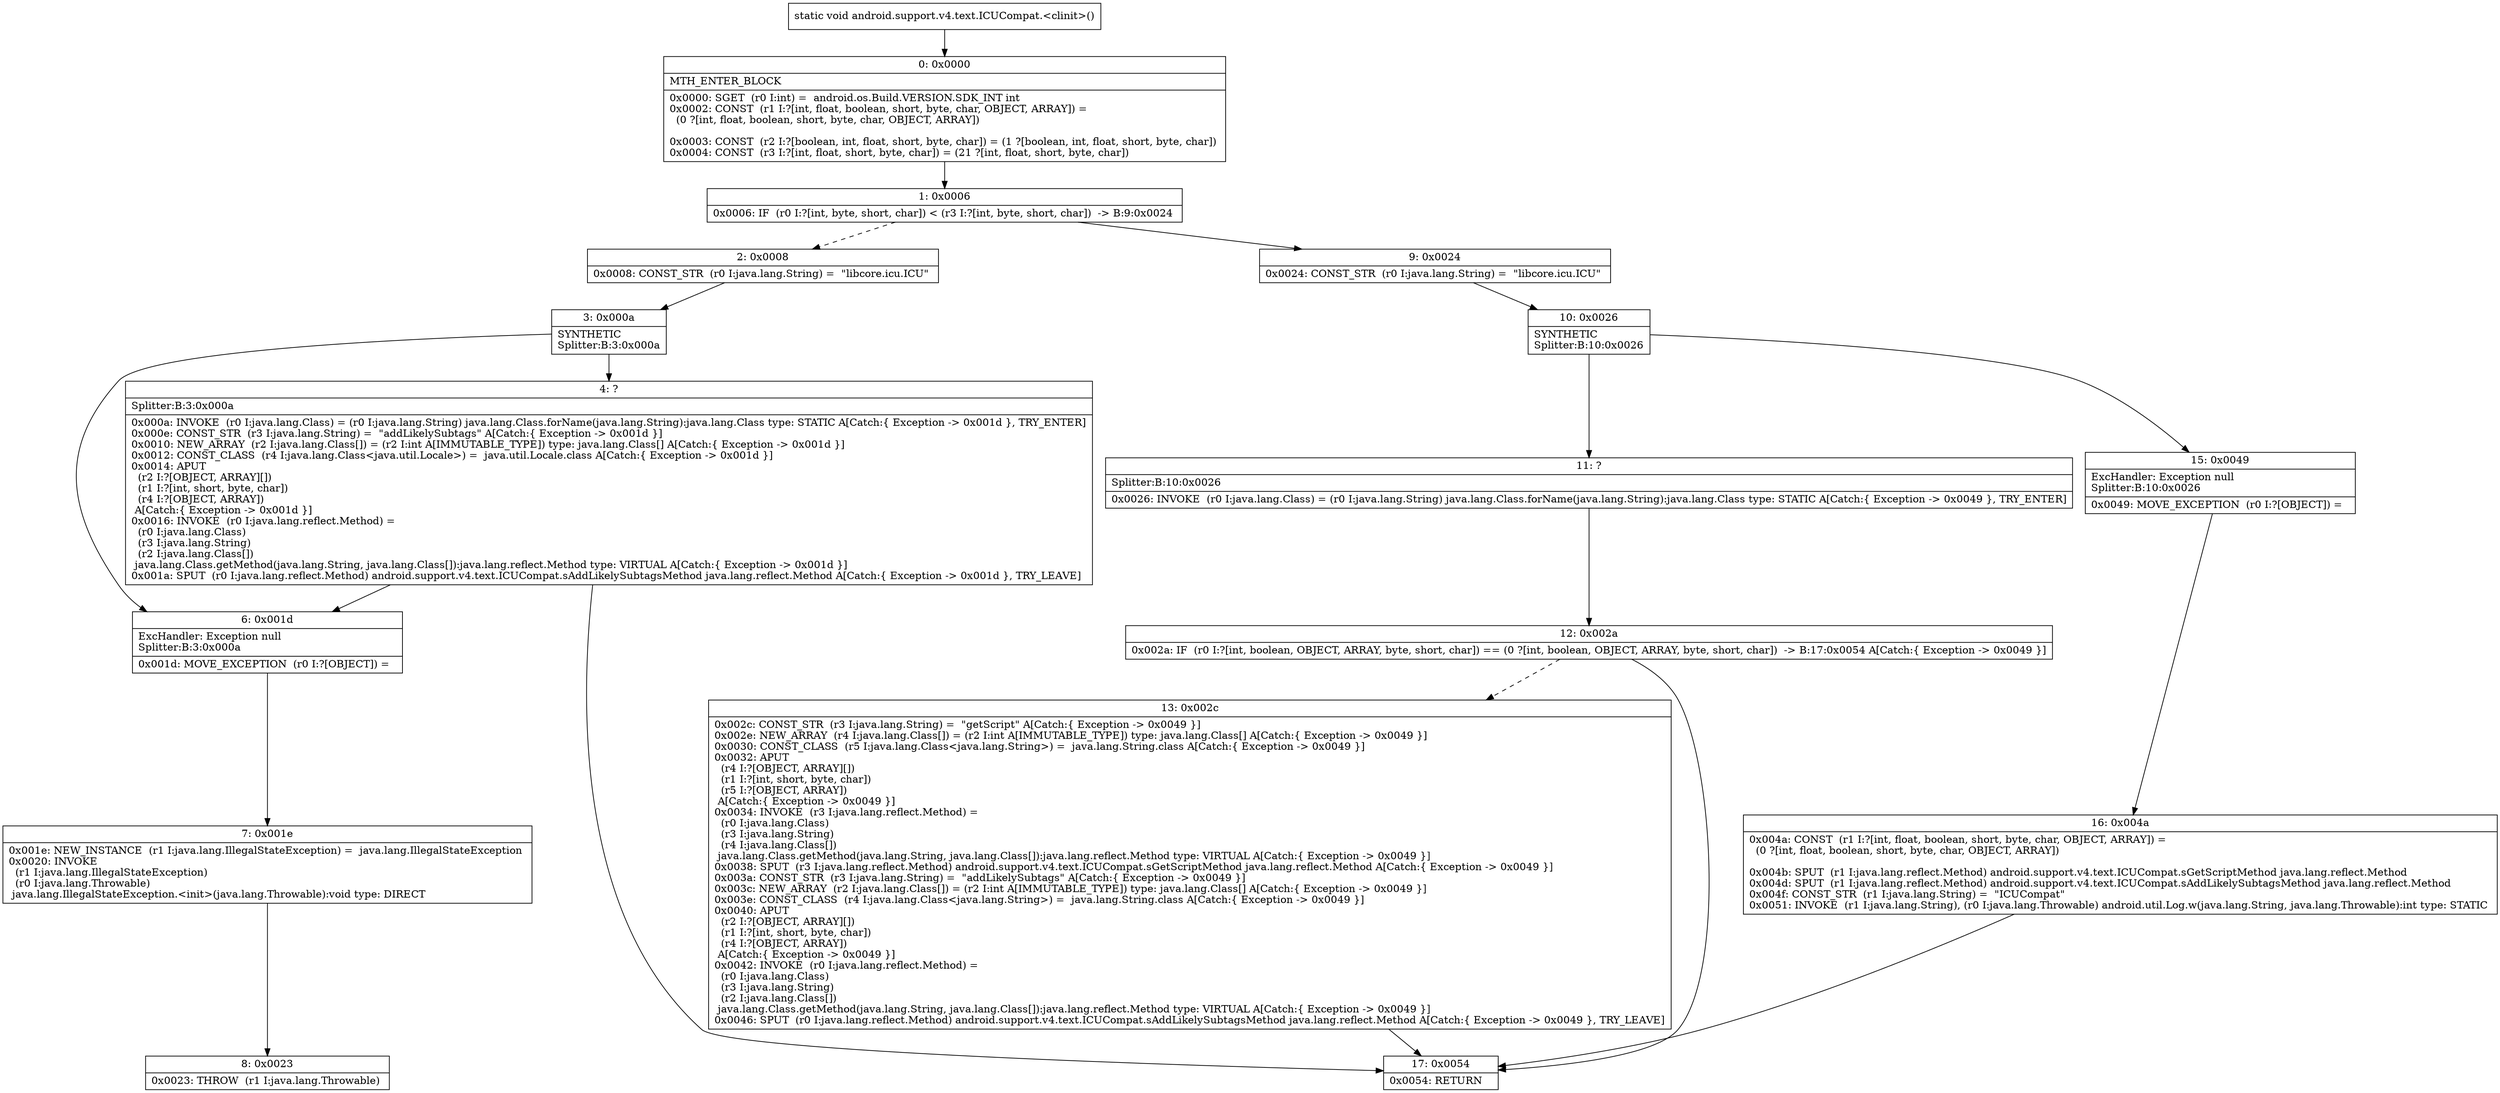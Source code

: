 digraph "CFG forandroid.support.v4.text.ICUCompat.\<clinit\>()V" {
Node_0 [shape=record,label="{0\:\ 0x0000|MTH_ENTER_BLOCK\l|0x0000: SGET  (r0 I:int) =  android.os.Build.VERSION.SDK_INT int \l0x0002: CONST  (r1 I:?[int, float, boolean, short, byte, char, OBJECT, ARRAY]) = \l  (0 ?[int, float, boolean, short, byte, char, OBJECT, ARRAY])\l \l0x0003: CONST  (r2 I:?[boolean, int, float, short, byte, char]) = (1 ?[boolean, int, float, short, byte, char]) \l0x0004: CONST  (r3 I:?[int, float, short, byte, char]) = (21 ?[int, float, short, byte, char]) \l}"];
Node_1 [shape=record,label="{1\:\ 0x0006|0x0006: IF  (r0 I:?[int, byte, short, char]) \< (r3 I:?[int, byte, short, char])  \-\> B:9:0x0024 \l}"];
Node_2 [shape=record,label="{2\:\ 0x0008|0x0008: CONST_STR  (r0 I:java.lang.String) =  \"libcore.icu.ICU\" \l}"];
Node_3 [shape=record,label="{3\:\ 0x000a|SYNTHETIC\lSplitter:B:3:0x000a\l}"];
Node_4 [shape=record,label="{4\:\ ?|Splitter:B:3:0x000a\l|0x000a: INVOKE  (r0 I:java.lang.Class) = (r0 I:java.lang.String) java.lang.Class.forName(java.lang.String):java.lang.Class type: STATIC A[Catch:\{ Exception \-\> 0x001d \}, TRY_ENTER]\l0x000e: CONST_STR  (r3 I:java.lang.String) =  \"addLikelySubtags\" A[Catch:\{ Exception \-\> 0x001d \}]\l0x0010: NEW_ARRAY  (r2 I:java.lang.Class[]) = (r2 I:int A[IMMUTABLE_TYPE]) type: java.lang.Class[] A[Catch:\{ Exception \-\> 0x001d \}]\l0x0012: CONST_CLASS  (r4 I:java.lang.Class\<java.util.Locale\>) =  java.util.Locale.class A[Catch:\{ Exception \-\> 0x001d \}]\l0x0014: APUT  \l  (r2 I:?[OBJECT, ARRAY][])\l  (r1 I:?[int, short, byte, char])\l  (r4 I:?[OBJECT, ARRAY])\l A[Catch:\{ Exception \-\> 0x001d \}]\l0x0016: INVOKE  (r0 I:java.lang.reflect.Method) = \l  (r0 I:java.lang.Class)\l  (r3 I:java.lang.String)\l  (r2 I:java.lang.Class[])\l java.lang.Class.getMethod(java.lang.String, java.lang.Class[]):java.lang.reflect.Method type: VIRTUAL A[Catch:\{ Exception \-\> 0x001d \}]\l0x001a: SPUT  (r0 I:java.lang.reflect.Method) android.support.v4.text.ICUCompat.sAddLikelySubtagsMethod java.lang.reflect.Method A[Catch:\{ Exception \-\> 0x001d \}, TRY_LEAVE]\l}"];
Node_6 [shape=record,label="{6\:\ 0x001d|ExcHandler: Exception null\lSplitter:B:3:0x000a\l|0x001d: MOVE_EXCEPTION  (r0 I:?[OBJECT]) =  \l}"];
Node_7 [shape=record,label="{7\:\ 0x001e|0x001e: NEW_INSTANCE  (r1 I:java.lang.IllegalStateException) =  java.lang.IllegalStateException \l0x0020: INVOKE  \l  (r1 I:java.lang.IllegalStateException)\l  (r0 I:java.lang.Throwable)\l java.lang.IllegalStateException.\<init\>(java.lang.Throwable):void type: DIRECT \l}"];
Node_8 [shape=record,label="{8\:\ 0x0023|0x0023: THROW  (r1 I:java.lang.Throwable) \l}"];
Node_9 [shape=record,label="{9\:\ 0x0024|0x0024: CONST_STR  (r0 I:java.lang.String) =  \"libcore.icu.ICU\" \l}"];
Node_10 [shape=record,label="{10\:\ 0x0026|SYNTHETIC\lSplitter:B:10:0x0026\l}"];
Node_11 [shape=record,label="{11\:\ ?|Splitter:B:10:0x0026\l|0x0026: INVOKE  (r0 I:java.lang.Class) = (r0 I:java.lang.String) java.lang.Class.forName(java.lang.String):java.lang.Class type: STATIC A[Catch:\{ Exception \-\> 0x0049 \}, TRY_ENTER]\l}"];
Node_12 [shape=record,label="{12\:\ 0x002a|0x002a: IF  (r0 I:?[int, boolean, OBJECT, ARRAY, byte, short, char]) == (0 ?[int, boolean, OBJECT, ARRAY, byte, short, char])  \-\> B:17:0x0054 A[Catch:\{ Exception \-\> 0x0049 \}]\l}"];
Node_13 [shape=record,label="{13\:\ 0x002c|0x002c: CONST_STR  (r3 I:java.lang.String) =  \"getScript\" A[Catch:\{ Exception \-\> 0x0049 \}]\l0x002e: NEW_ARRAY  (r4 I:java.lang.Class[]) = (r2 I:int A[IMMUTABLE_TYPE]) type: java.lang.Class[] A[Catch:\{ Exception \-\> 0x0049 \}]\l0x0030: CONST_CLASS  (r5 I:java.lang.Class\<java.lang.String\>) =  java.lang.String.class A[Catch:\{ Exception \-\> 0x0049 \}]\l0x0032: APUT  \l  (r4 I:?[OBJECT, ARRAY][])\l  (r1 I:?[int, short, byte, char])\l  (r5 I:?[OBJECT, ARRAY])\l A[Catch:\{ Exception \-\> 0x0049 \}]\l0x0034: INVOKE  (r3 I:java.lang.reflect.Method) = \l  (r0 I:java.lang.Class)\l  (r3 I:java.lang.String)\l  (r4 I:java.lang.Class[])\l java.lang.Class.getMethod(java.lang.String, java.lang.Class[]):java.lang.reflect.Method type: VIRTUAL A[Catch:\{ Exception \-\> 0x0049 \}]\l0x0038: SPUT  (r3 I:java.lang.reflect.Method) android.support.v4.text.ICUCompat.sGetScriptMethod java.lang.reflect.Method A[Catch:\{ Exception \-\> 0x0049 \}]\l0x003a: CONST_STR  (r3 I:java.lang.String) =  \"addLikelySubtags\" A[Catch:\{ Exception \-\> 0x0049 \}]\l0x003c: NEW_ARRAY  (r2 I:java.lang.Class[]) = (r2 I:int A[IMMUTABLE_TYPE]) type: java.lang.Class[] A[Catch:\{ Exception \-\> 0x0049 \}]\l0x003e: CONST_CLASS  (r4 I:java.lang.Class\<java.lang.String\>) =  java.lang.String.class A[Catch:\{ Exception \-\> 0x0049 \}]\l0x0040: APUT  \l  (r2 I:?[OBJECT, ARRAY][])\l  (r1 I:?[int, short, byte, char])\l  (r4 I:?[OBJECT, ARRAY])\l A[Catch:\{ Exception \-\> 0x0049 \}]\l0x0042: INVOKE  (r0 I:java.lang.reflect.Method) = \l  (r0 I:java.lang.Class)\l  (r3 I:java.lang.String)\l  (r2 I:java.lang.Class[])\l java.lang.Class.getMethod(java.lang.String, java.lang.Class[]):java.lang.reflect.Method type: VIRTUAL A[Catch:\{ Exception \-\> 0x0049 \}]\l0x0046: SPUT  (r0 I:java.lang.reflect.Method) android.support.v4.text.ICUCompat.sAddLikelySubtagsMethod java.lang.reflect.Method A[Catch:\{ Exception \-\> 0x0049 \}, TRY_LEAVE]\l}"];
Node_15 [shape=record,label="{15\:\ 0x0049|ExcHandler: Exception null\lSplitter:B:10:0x0026\l|0x0049: MOVE_EXCEPTION  (r0 I:?[OBJECT]) =  \l}"];
Node_16 [shape=record,label="{16\:\ 0x004a|0x004a: CONST  (r1 I:?[int, float, boolean, short, byte, char, OBJECT, ARRAY]) = \l  (0 ?[int, float, boolean, short, byte, char, OBJECT, ARRAY])\l \l0x004b: SPUT  (r1 I:java.lang.reflect.Method) android.support.v4.text.ICUCompat.sGetScriptMethod java.lang.reflect.Method \l0x004d: SPUT  (r1 I:java.lang.reflect.Method) android.support.v4.text.ICUCompat.sAddLikelySubtagsMethod java.lang.reflect.Method \l0x004f: CONST_STR  (r1 I:java.lang.String) =  \"ICUCompat\" \l0x0051: INVOKE  (r1 I:java.lang.String), (r0 I:java.lang.Throwable) android.util.Log.w(java.lang.String, java.lang.Throwable):int type: STATIC \l}"];
Node_17 [shape=record,label="{17\:\ 0x0054|0x0054: RETURN   \l}"];
MethodNode[shape=record,label="{static void android.support.v4.text.ICUCompat.\<clinit\>() }"];
MethodNode -> Node_0;
Node_0 -> Node_1;
Node_1 -> Node_2[style=dashed];
Node_1 -> Node_9;
Node_2 -> Node_3;
Node_3 -> Node_4;
Node_3 -> Node_6;
Node_4 -> Node_6;
Node_4 -> Node_17;
Node_6 -> Node_7;
Node_7 -> Node_8;
Node_9 -> Node_10;
Node_10 -> Node_11;
Node_10 -> Node_15;
Node_11 -> Node_12;
Node_12 -> Node_13[style=dashed];
Node_12 -> Node_17;
Node_13 -> Node_17;
Node_15 -> Node_16;
Node_16 -> Node_17;
}

